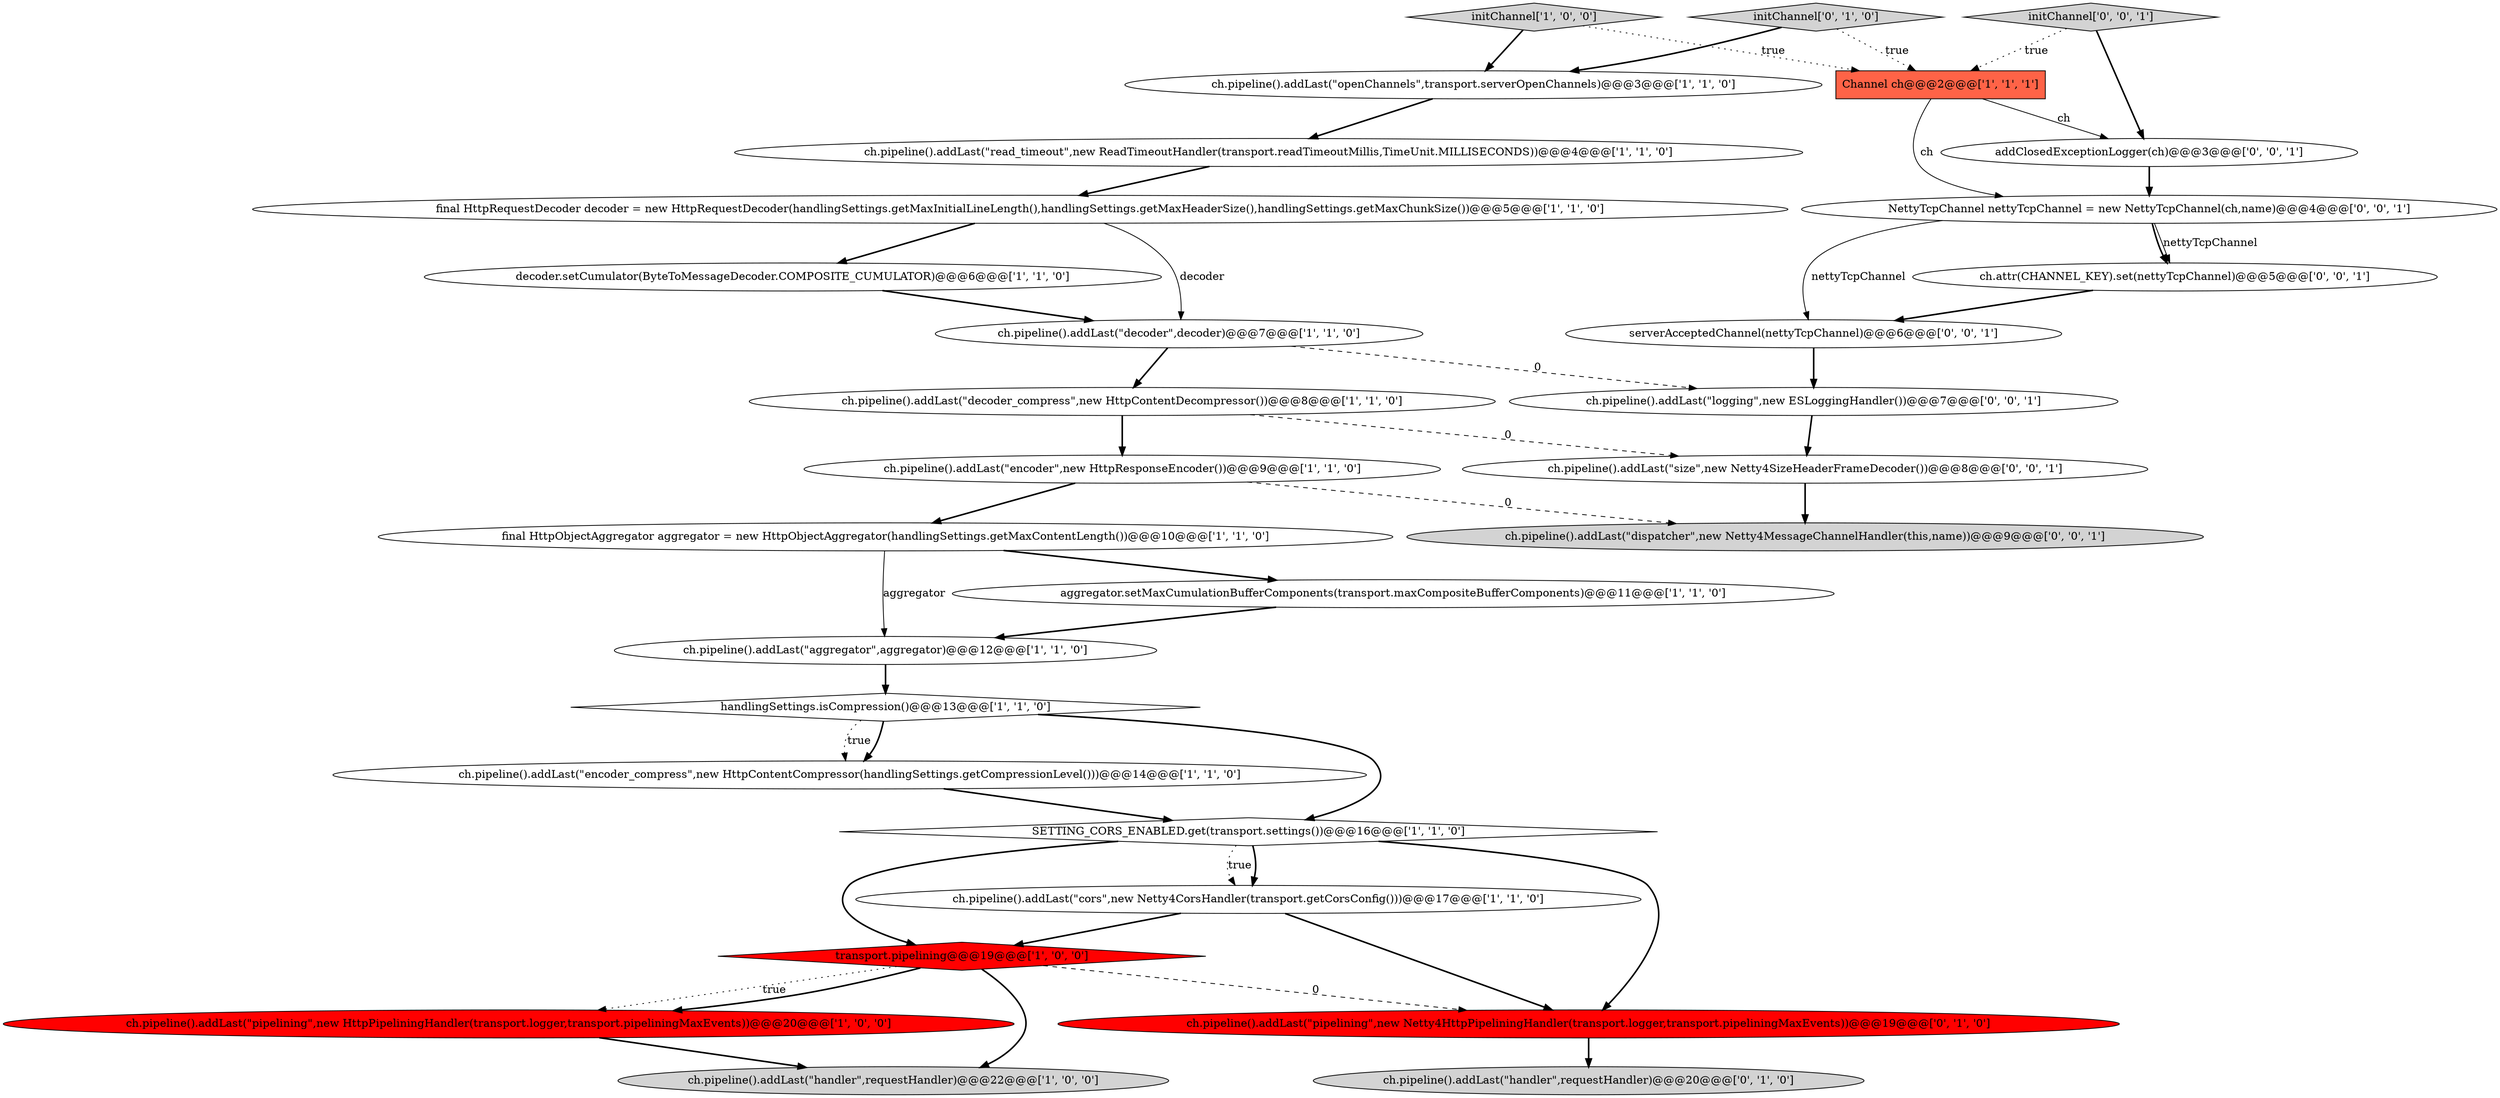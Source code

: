 digraph {
6 [style = filled, label = "ch.pipeline().addLast(\"openChannels\",transport.serverOpenChannels)@@@3@@@['1', '1', '0']", fillcolor = white, shape = ellipse image = "AAA0AAABBB1BBB"];
2 [style = filled, label = "ch.pipeline().addLast(\"encoder\",new HttpResponseEncoder())@@@9@@@['1', '1', '0']", fillcolor = white, shape = ellipse image = "AAA0AAABBB1BBB"];
26 [style = filled, label = "ch.pipeline().addLast(\"logging\",new ESLoggingHandler())@@@7@@@['0', '0', '1']", fillcolor = white, shape = ellipse image = "AAA0AAABBB3BBB"];
24 [style = filled, label = "ch.pipeline().addLast(\"dispatcher\",new Netty4MessageChannelHandler(this,name))@@@9@@@['0', '0', '1']", fillcolor = lightgray, shape = ellipse image = "AAA0AAABBB3BBB"];
1 [style = filled, label = "SETTING_CORS_ENABLED.get(transport.settings())@@@16@@@['1', '1', '0']", fillcolor = white, shape = diamond image = "AAA0AAABBB1BBB"];
23 [style = filled, label = "initChannel['0', '0', '1']", fillcolor = lightgray, shape = diamond image = "AAA0AAABBB3BBB"];
14 [style = filled, label = "ch.pipeline().addLast(\"aggregator\",aggregator)@@@12@@@['1', '1', '0']", fillcolor = white, shape = ellipse image = "AAA0AAABBB1BBB"];
16 [style = filled, label = "ch.pipeline().addLast(\"read_timeout\",new ReadTimeoutHandler(transport.readTimeoutMillis,TimeUnit.MILLISECONDS))@@@4@@@['1', '1', '0']", fillcolor = white, shape = ellipse image = "AAA0AAABBB1BBB"];
4 [style = filled, label = "final HttpObjectAggregator aggregator = new HttpObjectAggregator(handlingSettings.getMaxContentLength())@@@10@@@['1', '1', '0']", fillcolor = white, shape = ellipse image = "AAA0AAABBB1BBB"];
12 [style = filled, label = "Channel ch@@@2@@@['1', '1', '1']", fillcolor = tomato, shape = box image = "AAA0AAABBB1BBB"];
20 [style = filled, label = "ch.pipeline().addLast(\"handler\",requestHandler)@@@20@@@['0', '1', '0']", fillcolor = lightgray, shape = ellipse image = "AAA0AAABBB2BBB"];
19 [style = filled, label = "ch.pipeline().addLast(\"pipelining\",new Netty4HttpPipeliningHandler(transport.logger,transport.pipeliningMaxEvents))@@@19@@@['0', '1', '0']", fillcolor = red, shape = ellipse image = "AAA1AAABBB2BBB"];
29 [style = filled, label = "addClosedExceptionLogger(ch)@@@3@@@['0', '0', '1']", fillcolor = white, shape = ellipse image = "AAA0AAABBB3BBB"];
8 [style = filled, label = "ch.pipeline().addLast(\"encoder_compress\",new HttpContentCompressor(handlingSettings.getCompressionLevel()))@@@14@@@['1', '1', '0']", fillcolor = white, shape = ellipse image = "AAA0AAABBB1BBB"];
9 [style = filled, label = "decoder.setCumulator(ByteToMessageDecoder.COMPOSITE_CUMULATOR)@@@6@@@['1', '1', '0']", fillcolor = white, shape = ellipse image = "AAA0AAABBB1BBB"];
15 [style = filled, label = "ch.pipeline().addLast(\"pipelining\",new HttpPipeliningHandler(transport.logger,transport.pipeliningMaxEvents))@@@20@@@['1', '0', '0']", fillcolor = red, shape = ellipse image = "AAA1AAABBB1BBB"];
22 [style = filled, label = "ch.attr(CHANNEL_KEY).set(nettyTcpChannel)@@@5@@@['0', '0', '1']", fillcolor = white, shape = ellipse image = "AAA0AAABBB3BBB"];
27 [style = filled, label = "serverAcceptedChannel(nettyTcpChannel)@@@6@@@['0', '0', '1']", fillcolor = white, shape = ellipse image = "AAA0AAABBB3BBB"];
3 [style = filled, label = "final HttpRequestDecoder decoder = new HttpRequestDecoder(handlingSettings.getMaxInitialLineLength(),handlingSettings.getMaxHeaderSize(),handlingSettings.getMaxChunkSize())@@@5@@@['1', '1', '0']", fillcolor = white, shape = ellipse image = "AAA0AAABBB1BBB"];
13 [style = filled, label = "ch.pipeline().addLast(\"decoder\",decoder)@@@7@@@['1', '1', '0']", fillcolor = white, shape = ellipse image = "AAA0AAABBB1BBB"];
5 [style = filled, label = "ch.pipeline().addLast(\"decoder_compress\",new HttpContentDecompressor())@@@8@@@['1', '1', '0']", fillcolor = white, shape = ellipse image = "AAA0AAABBB1BBB"];
0 [style = filled, label = "transport.pipelining@@@19@@@['1', '0', '0']", fillcolor = red, shape = diamond image = "AAA1AAABBB1BBB"];
28 [style = filled, label = "ch.pipeline().addLast(\"size\",new Netty4SizeHeaderFrameDecoder())@@@8@@@['0', '0', '1']", fillcolor = white, shape = ellipse image = "AAA0AAABBB3BBB"];
21 [style = filled, label = "initChannel['0', '1', '0']", fillcolor = lightgray, shape = diamond image = "AAA0AAABBB2BBB"];
7 [style = filled, label = "ch.pipeline().addLast(\"cors\",new Netty4CorsHandler(transport.getCorsConfig()))@@@17@@@['1', '1', '0']", fillcolor = white, shape = ellipse image = "AAA0AAABBB1BBB"];
17 [style = filled, label = "ch.pipeline().addLast(\"handler\",requestHandler)@@@22@@@['1', '0', '0']", fillcolor = lightgray, shape = ellipse image = "AAA0AAABBB1BBB"];
18 [style = filled, label = "initChannel['1', '0', '0']", fillcolor = lightgray, shape = diamond image = "AAA0AAABBB1BBB"];
25 [style = filled, label = "NettyTcpChannel nettyTcpChannel = new NettyTcpChannel(ch,name)@@@4@@@['0', '0', '1']", fillcolor = white, shape = ellipse image = "AAA0AAABBB3BBB"];
10 [style = filled, label = "aggregator.setMaxCumulationBufferComponents(transport.maxCompositeBufferComponents)@@@11@@@['1', '1', '0']", fillcolor = white, shape = ellipse image = "AAA0AAABBB1BBB"];
11 [style = filled, label = "handlingSettings.isCompression()@@@13@@@['1', '1', '0']", fillcolor = white, shape = diamond image = "AAA0AAABBB1BBB"];
25->27 [style = solid, label="nettyTcpChannel"];
16->3 [style = bold, label=""];
4->10 [style = bold, label=""];
21->12 [style = dotted, label="true"];
25->22 [style = bold, label=""];
21->6 [style = bold, label=""];
10->14 [style = bold, label=""];
11->1 [style = bold, label=""];
3->13 [style = solid, label="decoder"];
25->22 [style = solid, label="nettyTcpChannel"];
0->17 [style = bold, label=""];
0->15 [style = dotted, label="true"];
0->19 [style = dashed, label="0"];
19->20 [style = bold, label=""];
4->14 [style = solid, label="aggregator"];
29->25 [style = bold, label=""];
7->0 [style = bold, label=""];
1->0 [style = bold, label=""];
2->4 [style = bold, label=""];
1->7 [style = bold, label=""];
13->26 [style = dashed, label="0"];
0->15 [style = bold, label=""];
1->7 [style = dotted, label="true"];
23->29 [style = bold, label=""];
3->9 [style = bold, label=""];
8->1 [style = bold, label=""];
5->2 [style = bold, label=""];
15->17 [style = bold, label=""];
18->12 [style = dotted, label="true"];
5->28 [style = dashed, label="0"];
22->27 [style = bold, label=""];
18->6 [style = bold, label=""];
6->16 [style = bold, label=""];
13->5 [style = bold, label=""];
12->29 [style = solid, label="ch"];
28->24 [style = bold, label=""];
11->8 [style = bold, label=""];
11->8 [style = dotted, label="true"];
26->28 [style = bold, label=""];
2->24 [style = dashed, label="0"];
1->19 [style = bold, label=""];
23->12 [style = dotted, label="true"];
14->11 [style = bold, label=""];
7->19 [style = bold, label=""];
12->25 [style = solid, label="ch"];
9->13 [style = bold, label=""];
27->26 [style = bold, label=""];
}
